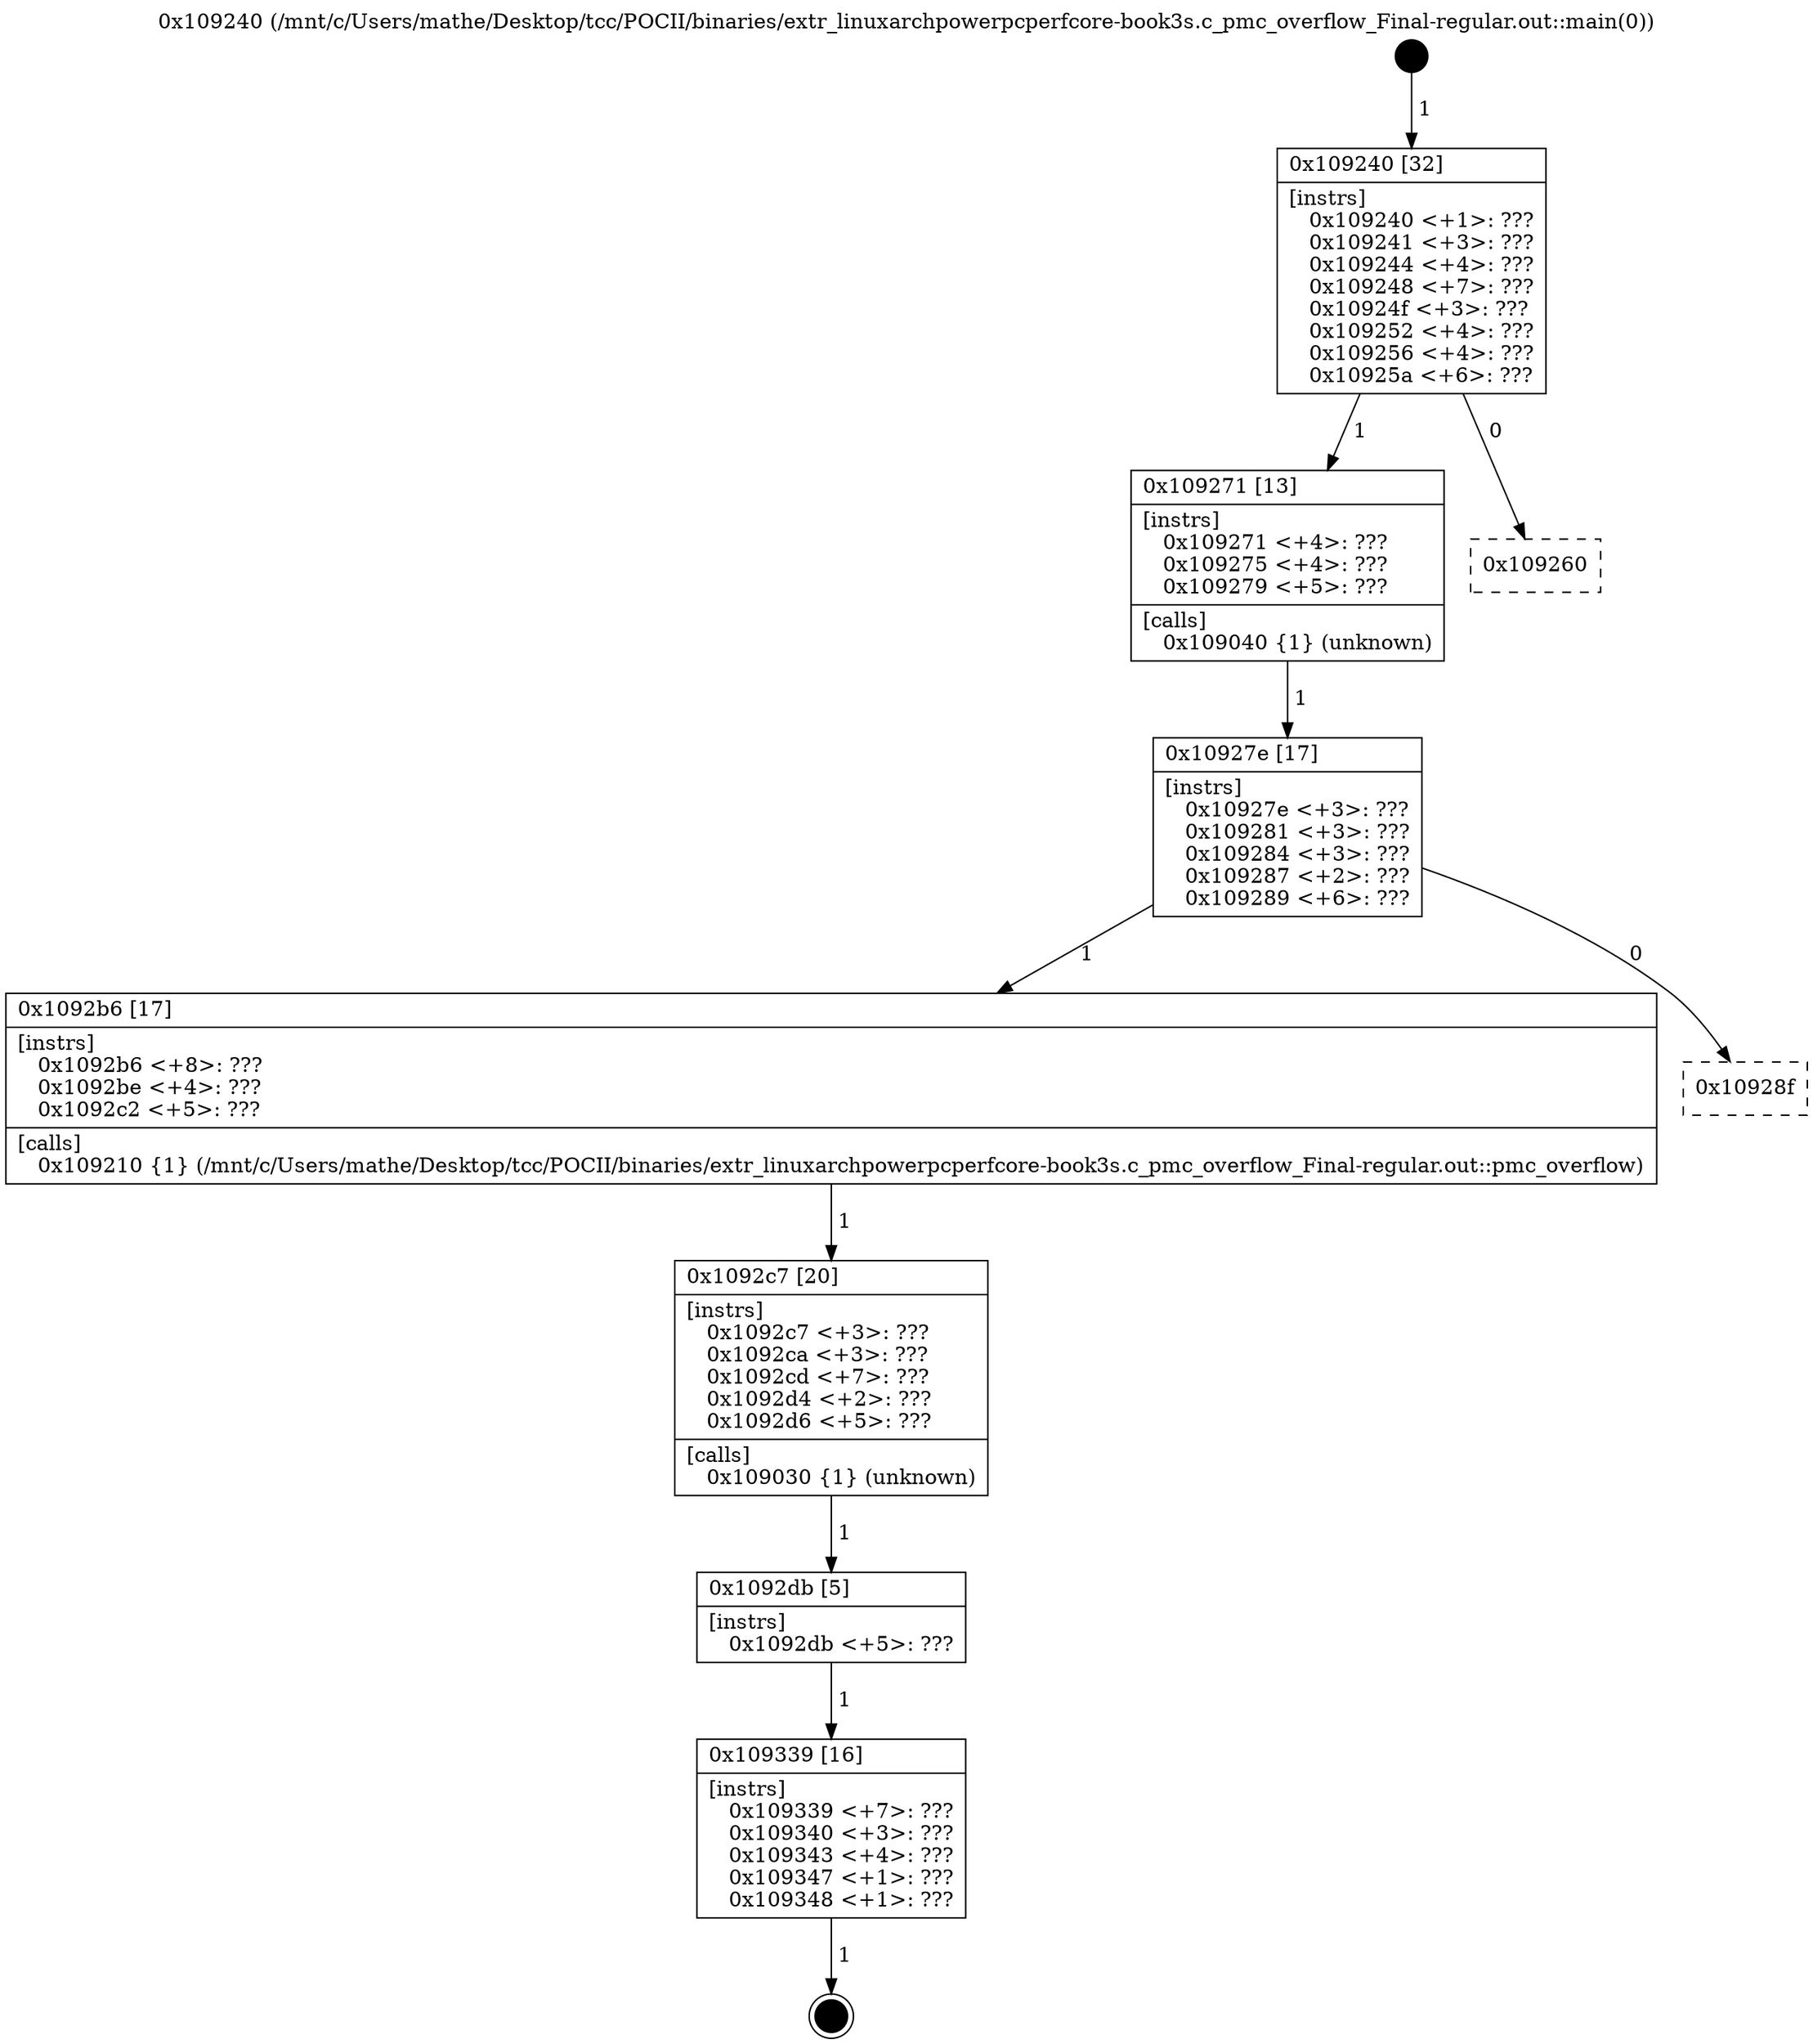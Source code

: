 digraph "0x109240" {
  label = "0x109240 (/mnt/c/Users/mathe/Desktop/tcc/POCII/binaries/extr_linuxarchpowerpcperfcore-book3s.c_pmc_overflow_Final-regular.out::main(0))"
  labelloc = "t"
  node[shape=record]

  Entry [label="",width=0.3,height=0.3,shape=circle,fillcolor=black,style=filled]
  "0x109240" [label="{
     0x109240 [32]\l
     | [instrs]\l
     &nbsp;&nbsp;0x109240 \<+1\>: ???\l
     &nbsp;&nbsp;0x109241 \<+3\>: ???\l
     &nbsp;&nbsp;0x109244 \<+4\>: ???\l
     &nbsp;&nbsp;0x109248 \<+7\>: ???\l
     &nbsp;&nbsp;0x10924f \<+3\>: ???\l
     &nbsp;&nbsp;0x109252 \<+4\>: ???\l
     &nbsp;&nbsp;0x109256 \<+4\>: ???\l
     &nbsp;&nbsp;0x10925a \<+6\>: ???\l
  }"]
  "0x109271" [label="{
     0x109271 [13]\l
     | [instrs]\l
     &nbsp;&nbsp;0x109271 \<+4\>: ???\l
     &nbsp;&nbsp;0x109275 \<+4\>: ???\l
     &nbsp;&nbsp;0x109279 \<+5\>: ???\l
     | [calls]\l
     &nbsp;&nbsp;0x109040 \{1\} (unknown)\l
  }"]
  "0x109260" [label="{
     0x109260\l
  }", style=dashed]
  "0x10927e" [label="{
     0x10927e [17]\l
     | [instrs]\l
     &nbsp;&nbsp;0x10927e \<+3\>: ???\l
     &nbsp;&nbsp;0x109281 \<+3\>: ???\l
     &nbsp;&nbsp;0x109284 \<+3\>: ???\l
     &nbsp;&nbsp;0x109287 \<+2\>: ???\l
     &nbsp;&nbsp;0x109289 \<+6\>: ???\l
  }"]
  "0x1092b6" [label="{
     0x1092b6 [17]\l
     | [instrs]\l
     &nbsp;&nbsp;0x1092b6 \<+8\>: ???\l
     &nbsp;&nbsp;0x1092be \<+4\>: ???\l
     &nbsp;&nbsp;0x1092c2 \<+5\>: ???\l
     | [calls]\l
     &nbsp;&nbsp;0x109210 \{1\} (/mnt/c/Users/mathe/Desktop/tcc/POCII/binaries/extr_linuxarchpowerpcperfcore-book3s.c_pmc_overflow_Final-regular.out::pmc_overflow)\l
  }"]
  "0x10928f" [label="{
     0x10928f\l
  }", style=dashed]
  "0x1092c7" [label="{
     0x1092c7 [20]\l
     | [instrs]\l
     &nbsp;&nbsp;0x1092c7 \<+3\>: ???\l
     &nbsp;&nbsp;0x1092ca \<+3\>: ???\l
     &nbsp;&nbsp;0x1092cd \<+7\>: ???\l
     &nbsp;&nbsp;0x1092d4 \<+2\>: ???\l
     &nbsp;&nbsp;0x1092d6 \<+5\>: ???\l
     | [calls]\l
     &nbsp;&nbsp;0x109030 \{1\} (unknown)\l
  }"]
  "0x1092db" [label="{
     0x1092db [5]\l
     | [instrs]\l
     &nbsp;&nbsp;0x1092db \<+5\>: ???\l
  }"]
  "0x109339" [label="{
     0x109339 [16]\l
     | [instrs]\l
     &nbsp;&nbsp;0x109339 \<+7\>: ???\l
     &nbsp;&nbsp;0x109340 \<+3\>: ???\l
     &nbsp;&nbsp;0x109343 \<+4\>: ???\l
     &nbsp;&nbsp;0x109347 \<+1\>: ???\l
     &nbsp;&nbsp;0x109348 \<+1\>: ???\l
  }"]
  Exit [label="",width=0.3,height=0.3,shape=circle,fillcolor=black,style=filled,peripheries=2]
  Entry -> "0x109240" [label=" 1"]
  "0x109240" -> "0x109271" [label=" 1"]
  "0x109240" -> "0x109260" [label=" 0"]
  "0x109271" -> "0x10927e" [label=" 1"]
  "0x10927e" -> "0x1092b6" [label=" 1"]
  "0x10927e" -> "0x10928f" [label=" 0"]
  "0x1092b6" -> "0x1092c7" [label=" 1"]
  "0x1092c7" -> "0x1092db" [label=" 1"]
  "0x1092db" -> "0x109339" [label=" 1"]
  "0x109339" -> Exit [label=" 1"]
}
